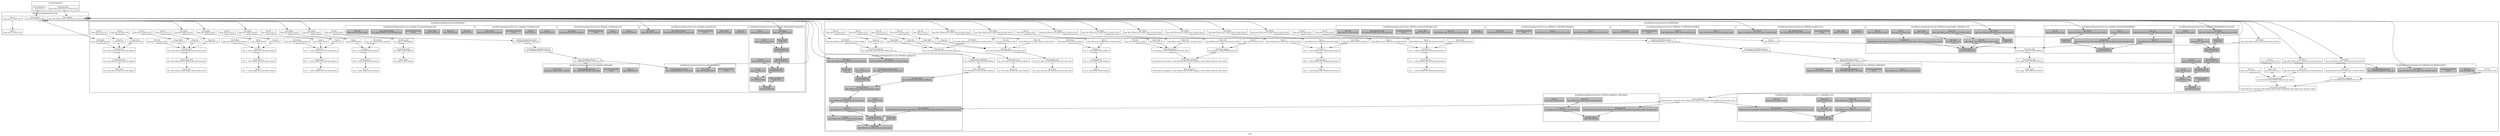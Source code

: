 digraph LYS {
  node [shape=box,fontsize=10];
  subgraph "cluster_test/fixtures/types/struct.lys" {
    1 [label="Name: Simple\n(type (alias Simple (struct)))", fillcolor=grey];
    2 [label="Name: WithInt\n(type (alias WithInt (struct a:(type (alias i32 (native i32))))))", fillcolor=grey];
    3 [label="Name: a\n(type (alias i32 (native i32)))", fillcolor=grey];
    4 [label="Ref: i32\n(type (alias i32 (native i32)))", fillcolor=grey];
    label="test/fixtures/types/struct.lys";
  }
  subgraph "cluster_<no-document>" {
    5 [label="StructTypeNode\n(type (struct))", fillcolor=grey];
    6 [label="StructTypeNode\n(type (struct a:(type (alias i32 (native i32)))))", fillcolor=grey];
    label="<no-document>";
  }
  subgraph "cluster_test/fixtures/types/struct.lys#Simple" {
    7 [label="FunOverload: Simple$discriminant\n(fun 'Simple$discriminant' () (alias i64))", fillcolor=grey];
    8 [label="FunNode: Simple$discriminant\n(fun 'Simple$discriminant' () (alias i64))", fillcolor=grey];
    9 [label="Ref: i64\n(type (alias i64 (native i64)))", fillcolor=grey];
    10 [label="Name: Simple$discriminant\n(fun 'Simple$discriminant' () (alias i64))", fillcolor=grey];
    11 [label="FunOverload: apply\n(fun 'apply' () (alias Simple))", fillcolor=grey];
    12 [label="FunNode: apply\n(fun 'apply' () (alias Simple))", fillcolor=grey];
    13 [label="Ref: Simple\n(type (alias Simple (struct)))", fillcolor=grey];
    14 [label="Name: apply\n(fun 'apply' () (alias Simple))", fillcolor=grey];
    15 [label="FunOverload: is\n(fun 'is' ((alias Simple)) (alias boolean))", fillcolor=grey];
    16 [label="FunNode: is\n(fun 'is' ((alias Simple)) (alias boolean))", fillcolor=grey];
    17 [label="Ref: Simple\n(type (alias Simple (struct)))", fillcolor=grey];
    18 [label="Name: a\n(alias Simple (struct))", fillcolor=grey];
    19 [label="Ref: boolean\n(type (alias boolean (native boolean)))", fillcolor=grey];
    20 [label="Name: is\n(fun 'is' ((alias Simple)) (alias boolean))", fillcolor=grey];
    21 [label="FunOverload: ==\n(fun '==' ((alias Simple) (alias ref)) (alias boolean))", fillcolor=grey];
    22 [label="FunNode: ==\n(fun '==' ((alias Simple) (alias ref)) (alias boolean))", fillcolor=grey];
    23 [label="Ref: Simple\n(type (alias Simple (struct)))", fillcolor=grey];
    24 [label="Name: a\n(alias Simple (struct))", fillcolor=grey];
    25 [label="Ref: ref\n(type (alias ref (ref ?)))", fillcolor=grey];
    26 [label="Name: b\n(alias ref (ref ?))", fillcolor=grey];
    27 [label="Ref: boolean\n(type (alias boolean (native boolean)))", fillcolor=grey];
    28 [label="Name: ==\n(fun '==' ((alias Simple) (alias ref)) (alias boolean))", fillcolor=grey];
    29 [label="FunOverload: !=\n(fun '!=' ((alias Simple) (alias ref)) (alias boolean))", fillcolor=grey];
    30 [label="FunNode: !=\n(fun '!=' ((alias Simple) (alias ref)) (alias boolean))", fillcolor=grey];
    31 [label="Ref: Simple\n(type (alias Simple (struct)))", fillcolor=grey];
    32 [label="Name: a\n(alias Simple (struct))", fillcolor=grey];
    33 [label="Ref: ref\n(type (alias ref (ref ?)))", fillcolor=grey];
    34 [label="Name: b\n(alias ref (ref ?))", fillcolor=grey];
    35 [label="Ref: boolean\n(type (alias boolean (native boolean)))", fillcolor=grey];
    36 [label="Name: !=\n(fun '!=' ((alias Simple) (alias ref)) (alias boolean))", fillcolor=grey];
    37 [label="FunOverload: store\n(fun 'store' ((alias ref) (alias Simple) (alias i32)) (alias void))", fillcolor=grey];
    38 [label="FunNode: store\n(fun 'store' ((alias ref) (alias Simple) (alias i32)) (alias void))", fillcolor=grey];
    39 [label="Ref: ref\n(type (alias ref (ref ?)))", fillcolor=grey];
    40 [label="Name: lhs\n(alias ref (ref ?))", fillcolor=grey];
    41 [label="Ref: Simple\n(type (alias Simple (struct)))", fillcolor=grey];
    42 [label="Name: rhs\n(alias Simple (struct))", fillcolor=grey];
    43 [label="Ref: i32\n(type (alias i32 (native i32)))", fillcolor=grey];
    44 [label="Name: offset\n(alias i32 (native i32))", fillcolor=grey];
    45 [label="Ref: void\n(type (alias void (native void)))", fillcolor=grey];
    46 [label="Name: store\n(fun 'store' ((alias ref) (alias Simple) (alias i32)) (alias void))", fillcolor=grey];
    47 [label="FunOverload: load\n(fun 'load' ((alias ref) (alias i32)) (alias Simple))", fillcolor=grey];
    48 [label="FunNode: load\n(fun 'load' ((alias ref) (alias i32)) (alias Simple))", fillcolor=grey];
    49 [label="Ref: ref\n(type (alias ref (ref ?)))", fillcolor=grey];
    50 [label="Name: lhs\n(alias ref (ref ?))", fillcolor=grey];
    51 [label="Ref: i32\n(type (alias i32 (native i32)))", fillcolor=grey];
    52 [label="Name: offset\n(alias i32 (native i32))", fillcolor=grey];
    53 [label="Ref: Simple\n(type (alias Simple (struct)))", fillcolor=grey];
    54 [label="Name: load\n(fun 'load' ((alias ref) (alias i32)) (alias Simple))", fillcolor=grey];
    subgraph "cluster_test/fixtures/types/struct.lys#Simple_0" { rankdir=TB;
      node [style=filled, fillcolor=grey];
      55 [label="BlockNode\n(alias i64 (native i64))", fillcolor=grey];
      56 [label="ValDecl: discriminant\n(native void)", fillcolor=grey];
      57 [label="Name: discriminant\n(alias i32 (native i32))", fillcolor=grey];
      58 [label="Ref: i32\n(type (alias i32 (native i32)))", fillcolor=grey];
      59 [label="MemberNode\n(native i32)", fillcolor=grey];
      60 [label="Ref: Simple\n(type (alias Simple (struct)))", fillcolor=grey];
      61 [label="BinOp: <<\n(alias i64 (native i64))", fillcolor=grey];
      62 [label="AsExpressionNode\n(alias i64 (native i64))", fillcolor=grey];
      63 [label="Ref: discriminant\n(alias i32 (native i32))", fillcolor=grey];
      64 [label="Ref: i64\n(type (alias i64 (native i64)))", fillcolor=grey];
      65 [label="Int: 32\n(alias i32 (native i32))", fillcolor=grey];
      66 [label="Ref: i64\n(type (alias i64 (native i64)))", fillcolor=grey];
      label="test/fixtures/types/struct.lys::Simple.Simple$discriminant()";
    }
    subgraph "cluster_test/fixtures/types/struct.lys#Simple_1" { rankdir=TB;
      node [style=filled, fillcolor=grey];
      67 [label="Name: lhs\n(alias ref (ref ?))", fillcolor=grey];
      68 [label="Name: offset\n(alias i32 (native i32))", fillcolor=grey];
      69 [label="WasmExpressionNode\n(never)", fillcolor=grey];
      70 [label="Ref: addressFromRef\n(fun 'addressFromRef' ((alias ref)) (alias u32))", fillcolor=grey];
      71 [label="Ref: Simple\n(type (alias Simple (struct)))", fillcolor=grey];
      label="test/fixtures/types/struct.lys::Simple.load(ref,i32)";
    }
    subgraph "cluster_test/fixtures/types/struct.lys#Simple_2" { rankdir=TB;
      node [style=filled, fillcolor=grey];
      72 [label="WasmExpressionNode\n(never)", fillcolor=grey];
      73 [label="Ref: Simple$discriminant\n(fun 'Simple$discriminant' () (alias i64))", fillcolor=grey];
      74 [label="Ref: Simple\n(type (alias Simple (struct)))", fillcolor=grey];
      label="test/fixtures/types/struct.lys::Simple.apply()";
    }
    subgraph "cluster_test/fixtures/types/struct.lys#Simple_3" { rankdir=TB;
      node [style=filled, fillcolor=grey];
      75 [label="Name: a\n(alias Simple (struct))", fillcolor=grey];
      76 [label="WasmExpressionNode\n(never)", fillcolor=grey];
      77 [label="Ref: Simple$discriminant\n(fun 'Simple$discriminant' () (alias i64))", fillcolor=grey];
      78 [label="Ref: boolean\n(type (alias boolean (native boolean)))", fillcolor=grey];
      label="test/fixtures/types/struct.lys::Simple.is(Simple)";
    }
    subgraph "cluster_test/fixtures/types/struct.lys#Simple_4" { rankdir=TB;
      node [style=filled, fillcolor=grey];
      79 [label="Name: a\n(alias Simple (struct))", fillcolor=grey];
      80 [label="Name: b\n(alias ref (ref ?))", fillcolor=grey];
      81 [label="WasmExpressionNode\n(never)", fillcolor=grey];
      82 [label="Ref: boolean\n(type (alias boolean (native boolean)))", fillcolor=grey];
      label="test/fixtures/types/struct.lys::Simple.==(Simple,ref)";
    }
    subgraph "cluster_test/fixtures/types/struct.lys#Simple_5" { rankdir=TB;
      node [style=filled, fillcolor=grey];
      83 [label="Name: a\n(alias Simple (struct))", fillcolor=grey];
      84 [label="Name: b\n(alias ref (ref ?))", fillcolor=grey];
      85 [label="WasmExpressionNode\n(never)", fillcolor=grey];
      86 [label="Ref: boolean\n(type (alias boolean (native boolean)))", fillcolor=grey];
      label="test/fixtures/types/struct.lys::Simple.!=(Simple,ref)";
    }
    subgraph "cluster_test/fixtures/types/struct.lys#Simple_6" { rankdir=TB;
      node [style=filled, fillcolor=grey];
      87 [label="Name: lhs\n(alias ref (ref ?))", fillcolor=grey];
      88 [label="Name: rhs\n(alias Simple (struct))", fillcolor=grey];
      89 [label="Name: offset\n(alias i32 (native i32))", fillcolor=grey];
      90 [label="WasmExpressionNode\n(never)", fillcolor=grey];
      91 [label="Ref: addressFromRef\n(fun 'addressFromRef' ((alias ref)) (alias u32))", fillcolor=grey];
      92 [label="Ref: void\n(type (alias void (native void)))", fillcolor=grey];
      label="test/fixtures/types/struct.lys::Simple.store(ref,Simple,i32)";
    }
    label="test/fixtures/types/struct.lys#Simple";
  }
  subgraph "cluster_test/fixtures/types/struct.lys#WithInt" {
    93 [label="FunOverload: WithInt$discriminant\n(fun 'WithInt$discriminant' () (alias i64))", fillcolor=grey];
    94 [label="FunNode: WithInt$discriminant\n(fun 'WithInt$discriminant' () (alias i64))", fillcolor=grey];
    95 [label="Ref: i64\n(type (alias i64 (native i64)))", fillcolor=grey];
    96 [label="Name: WithInt$discriminant\n(fun 'WithInt$discriminant' () (alias i64))", fillcolor=grey];
    97 [label="FunOverload: apply\n(fun 'apply' ((alias i32)) (alias WithInt))", fillcolor=grey];
    98 [label="FunNode: apply\n(fun 'apply' ((alias i32)) (alias WithInt))", fillcolor=grey];
    99 [label="Ref: i32\n(type (alias i32 (native i32)))", fillcolor=grey];
    100 [label="Name: a\n(alias i32 (native i32))", fillcolor=grey];
    101 [label="Ref: WithInt\n(type (alias WithInt (struct a:(type (alias i32 (native i32))))))", fillcolor=grey];
    102 [label="Name: apply\n(fun 'apply' ((alias i32)) (alias WithInt))", fillcolor=grey];
    103 [label="FunOverload: fromPointer\n(fun 'fromPointer' ((alias i32)) (alias WithInt))", fillcolor=grey];
    104 [label="FunNode: fromPointer\n(fun 'fromPointer' ((alias i32)) (alias WithInt))", fillcolor=grey];
    105 [label="Ref: i32\n(type (alias i32 (native i32)))", fillcolor=grey];
    106 [label="Name: ptr\n(alias i32 (native i32))", fillcolor=grey];
    107 [label="Ref: WithInt\n(type (alias WithInt (struct a:(type (alias i32 (native i32))))))", fillcolor=grey];
    108 [label="Name: fromPointer\n(fun 'fromPointer' ((alias i32)) (alias WithInt))", fillcolor=grey];
    109 [label="FunOverload: ==\n(fun '==' ((alias WithInt) (alias WithInt)) (alias boolean))", fillcolor=grey];
    110 [label="FunNode: ==\n(fun '==' ((alias WithInt) (alias WithInt)) (alias boolean))", fillcolor=grey];
    111 [label="Ref: WithInt\n(type (alias WithInt (struct a:(type (alias i32 (native i32))))))", fillcolor=grey];
    112 [label="Name: a\n(alias WithInt (struct a:(type (alias i32 (native i32)))))", fillcolor=grey];
    113 [label="Ref: WithInt\n(type (alias WithInt (struct a:(type (alias i32 (native i32))))))", fillcolor=grey];
    114 [label="Name: b\n(alias WithInt (struct a:(type (alias i32 (native i32)))))", fillcolor=grey];
    115 [label="Ref: boolean\n(type (alias boolean (native boolean)))", fillcolor=grey];
    116 [label="Name: ==\n(fun '==' ((alias WithInt) (alias WithInt)) (alias boolean))", fillcolor=grey];
    117 [label="FunOverload: !=\n(fun '!=' ((alias WithInt) (alias WithInt)) (alias boolean))", fillcolor=grey];
    118 [label="FunNode: !=\n(fun '!=' ((alias WithInt) (alias WithInt)) (alias boolean))", fillcolor=grey];
    119 [label="Ref: WithInt\n(type (alias WithInt (struct a:(type (alias i32 (native i32))))))", fillcolor=grey];
    120 [label="Name: a\n(alias WithInt (struct a:(type (alias i32 (native i32)))))", fillcolor=grey];
    121 [label="Ref: WithInt\n(type (alias WithInt (struct a:(type (alias i32 (native i32))))))", fillcolor=grey];
    122 [label="Name: b\n(alias WithInt (struct a:(type (alias i32 (native i32)))))", fillcolor=grey];
    123 [label="Ref: boolean\n(type (alias boolean (native boolean)))", fillcolor=grey];
    124 [label="Name: !=\n(fun '!=' ((alias WithInt) (alias WithInt)) (alias boolean))", fillcolor=grey];
    125 [label="FunOverload: property_a\n(intersection (fun 'property_a' ((alias WithInt)) (alias i32)) (fun 'property_a' ((alias WithInt) (alias i32)) (alias void)))", fillcolor=grey];
    126 [label="FunNode: property_a\n(fun 'property_a' ((alias WithInt)) (alias i32))", fillcolor=grey];
    127 [label="Ref: WithInt\n(type (alias WithInt (struct a:(type (alias i32 (native i32))))))", fillcolor=grey];
    128 [label="Name: self\n(alias WithInt (struct a:(type (alias i32 (native i32)))))", fillcolor=grey];
    129 [label="Ref: i32\n(type (alias i32 (native i32)))", fillcolor=grey];
    130 [label="FunNode: property_a\n(fun 'property_a' ((alias WithInt) (alias i32)) (alias void))", fillcolor=grey];
    131 [label="Ref: WithInt\n(type (alias WithInt (struct a:(type (alias i32 (native i32))))))", fillcolor=grey];
    132 [label="Name: self\n(alias WithInt (struct a:(type (alias i32 (native i32)))))", fillcolor=grey];
    133 [label="Ref: i32\n(type (alias i32 (native i32)))", fillcolor=grey];
    134 [label="Name: value\n(alias i32 (native i32))", fillcolor=grey];
    135 [label="Ref: void\n(type (alias void (native void)))", fillcolor=grey];
    136 [label="Name: property_a\n(intersection (fun 'property_a' ((alias WithInt)) (alias i32)) (fun 'property_a' ((alias WithInt) (alias i32)) (alias void)))", fillcolor=grey];
    137 [label="FunOverload: property$0\n(intersection (fun 'property$0' ((alias WithInt)) (alias i32)) (fun 'property$0' ((alias WithInt) (alias i32)) (alias void)))", fillcolor=grey];
    138 [label="FunNode: property$0\n(fun 'property$0' ((alias WithInt)) (alias i32))", fillcolor=grey];
    139 [label="Ref: WithInt\n(type (alias WithInt (struct a:(type (alias i32 (native i32))))))", fillcolor=grey];
    140 [label="Name: self\n(type (alias WithInt (struct a:(type (alias i32 (native i32))))))", fillcolor=grey];
    141 [label="Ref: i32\n(type (alias i32 (native i32)))", fillcolor=grey];
    142 [label="FunNode: property$0\n(fun 'property$0' ((alias WithInt) (alias i32)) (alias void))", fillcolor=grey];
    143 [label="Ref: WithInt\n(type (alias WithInt (struct a:(type (alias i32 (native i32))))))", fillcolor=grey];
    144 [label="Name: self\n(type (alias WithInt (struct a:(type (alias i32 (native i32))))))", fillcolor=grey];
    145 [label="Ref: i32\n(type (alias i32 (native i32)))", fillcolor=grey];
    146 [label="Name: value\n(alias i32 (native i32))", fillcolor=grey];
    147 [label="Ref: void\n(type (alias void (native void)))", fillcolor=grey];
    148 [label="Name: property$0\n(intersection (fun 'property$0' ((alias WithInt)) (alias i32)) (fun 'property$0' ((alias WithInt) (alias i32)) (alias void)))", fillcolor=grey];
    149 [label="FunOverload: is\n(fun 'is' ((alias WithInt)) (alias boolean))", fillcolor=grey];
    150 [label="FunNode: is\n(fun 'is' ((alias WithInt)) (alias boolean))", fillcolor=grey];
    151 [label="Ref: WithInt\n(type (alias WithInt (struct a:(type (alias i32 (native i32))))))", fillcolor=grey];
    152 [label="Name: a\n(alias WithInt (struct a:(type (alias i32 (native i32)))))", fillcolor=grey];
    153 [label="Ref: boolean\n(type (alias boolean (native boolean)))", fillcolor=grey];
    154 [label="Name: is\n(fun 'is' ((alias WithInt)) (alias boolean))", fillcolor=grey];
    155 [label="FunOverload: store\n(fun 'store' ((alias ref) (alias WithInt) (alias i32)) (alias void))", fillcolor=grey];
    156 [label="FunNode: store\n(fun 'store' ((alias ref) (alias WithInt) (alias i32)) (alias void))", fillcolor=grey];
    157 [label="Ref: ref\n(type (alias ref (ref ?)))", fillcolor=grey];
    158 [label="Name: lhs\n(alias ref (ref ?))", fillcolor=grey];
    159 [label="Ref: WithInt\n(type (alias WithInt (struct a:(type (alias i32 (native i32))))))", fillcolor=grey];
    160 [label="Name: rhs\n(alias WithInt (struct a:(type (alias i32 (native i32)))))", fillcolor=grey];
    161 [label="Ref: i32\n(type (alias i32 (native i32)))", fillcolor=grey];
    162 [label="Name: offset\n(alias i32 (native i32))", fillcolor=grey];
    163 [label="Ref: void\n(type (alias void (native void)))", fillcolor=grey];
    164 [label="Name: store\n(fun 'store' ((alias ref) (alias WithInt) (alias i32)) (alias void))", fillcolor=grey];
    165 [label="FunOverload: load\n(fun 'load' ((alias ref) (alias i32)) (alias WithInt))", fillcolor=grey];
    166 [label="FunNode: load\n(fun 'load' ((alias ref) (alias i32)) (alias WithInt))", fillcolor=grey];
    167 [label="Ref: ref\n(type (alias ref (ref ?)))", fillcolor=grey];
    168 [label="Name: lhs\n(alias ref (ref ?))", fillcolor=grey];
    169 [label="Ref: i32\n(type (alias i32 (native i32)))", fillcolor=grey];
    170 [label="Name: offset\n(alias i32 (native i32))", fillcolor=grey];
    171 [label="Ref: WithInt\n(type (alias WithInt (struct a:(type (alias i32 (native i32))))))", fillcolor=grey];
    172 [label="Name: load\n(fun 'load' ((alias ref) (alias i32)) (alias WithInt))", fillcolor=grey];
    subgraph "cluster_test/fixtures/types/struct.lys#WithInt_0" { rankdir=TB;
      node [style=filled, fillcolor=grey];
      173 [label="BlockNode\n(alias i64 (native i64))", fillcolor=grey];
      174 [label="ValDecl: discriminant\n(native void)", fillcolor=grey];
      175 [label="Name: discriminant\n(alias i32 (native i32))", fillcolor=grey];
      176 [label="Ref: i32\n(type (alias i32 (native i32)))", fillcolor=grey];
      177 [label="MemberNode\n(native i32)", fillcolor=grey];
      178 [label="Ref: WithInt\n(type (alias WithInt (struct a:(type (alias i32 (native i32))))))", fillcolor=grey];
      179 [label="BinOp: <<\n(alias i64 (native i64))", fillcolor=grey];
      180 [label="AsExpressionNode\n(alias i64 (native i64))", fillcolor=grey];
      181 [label="Ref: discriminant\n(alias i32 (native i32))", fillcolor=grey];
      182 [label="Ref: i64\n(type (alias i64 (native i64)))", fillcolor=grey];
      183 [label="Int: 32\n(alias i32 (native i32))", fillcolor=grey];
      184 [label="Ref: i64\n(type (alias i64 (native i64)))", fillcolor=grey];
      label="test/fixtures/types/struct.lys::WithInt.WithInt$discriminant()";
    }
    subgraph "cluster_test/fixtures/types/struct.lys#WithInt_1" { rankdir=TB;
      node [style=filled, fillcolor=grey];
      185 [label="Name: a\n(alias i32 (native i32))", fillcolor=grey];
      186 [label="BlockNode\n(alias WithInt (struct a:(type (alias i32 (native i32)))))", fillcolor=grey];
      187 [label="VarDecl: $ref\n(native void)", fillcolor=grey];
      188 [label="Name: $ref\n(alias WithInt (struct a:(type (alias i32 (native i32)))))", fillcolor=grey];
      189 [label="FunctionCallNode\n(alias WithInt (struct a:(type (alias i32 (native i32)))))", fillcolor=grey];
      190 [label="Ref: fromPointer\n(fun 'fromPointer' ((alias i32)) (alias WithInt))", fillcolor=grey];
      191 [label="FunctionCallNode\n(alias i32 (native i32))", fillcolor=grey];
      192 [label="Ref: system::memory::calloc\n(fun 'calloc' ((alias i32) (alias i32)) (alias i32))", fillcolor=grey];
      193 [label="Int: 1\n(alias i32 (native i32))", fillcolor=grey];
      194 [label="MemberNode\n(native i32)", fillcolor=grey];
      195 [label="Ref: WithInt\n(type (alias WithInt (struct a:(type (alias i32 (native i32))))))", fillcolor=grey];
      196 [label="FunctionCallNode\n(alias void (native void))", fillcolor=grey];
      197 [label="Ref: property$0\n(intersection (fun 'property$0' ((alias WithInt)) (alias i32)) (fun 'property$0' ((alias WithInt) (alias i32)) (alias void)))", fillcolor=grey];
      198 [label="Ref: $ref\n(alias WithInt (struct a:(type (alias i32 (native i32)))))", fillcolor=grey];
      199 [label="Ref: a\n(alias i32 (native i32))", fillcolor=grey];
      200 [label="Ref: $ref\n(alias WithInt (struct a:(type (alias i32 (native i32)))))", fillcolor=grey];
      201 [label="Ref: WithInt\n(type (alias WithInt (struct a:(type (alias i32 (native i32))))))", fillcolor=grey];
      label="test/fixtures/types/struct.lys::WithInt.apply(i32)";
    }
    subgraph "cluster_test/fixtures/types/struct.lys#WithInt_2" { rankdir=TB;
      node [style=filled, fillcolor=grey];
      202 [label="Name: ptr\n(alias i32 (native i32))", fillcolor=grey];
      203 [label="WasmExpressionNode\n(never)", fillcolor=grey];
      204 [label="Ref: WithInt$discriminant\n(fun 'WithInt$discriminant' () (alias i64))", fillcolor=grey];
      205 [label="Ref: WithInt\n(type (alias WithInt (struct a:(type (alias i32 (native i32))))))", fillcolor=grey];
      label="test/fixtures/types/struct.lys::WithInt.fromPointer(i32)";
    }
    subgraph "cluster_test/fixtures/types/struct.lys#WithInt_3" { rankdir=TB;
      node [style=filled, fillcolor=grey];
      206 [label="Name: self\n(type (alias WithInt (struct a:(type (alias i32 (native i32))))))", fillcolor=grey];
      207 [label="FunctionCallNode\n(alias i32 (native i32))", fillcolor=grey];
      208 [label="MemberNode\n(intersection (fun 'load' ((alias ref)) (alias i32)) (fun 'load' ((alias ref) (alias i32)) (alias i32)))", fillcolor=grey];
      209 [label="Ref: i32\n(type (alias i32 (native i32)))", fillcolor=grey];
      210 [label="Ref: self\n(alias WithInt (struct a:(type (alias i32 (native i32)))))", fillcolor=grey];
      211 [label="MemberNode\n(native i32)", fillcolor=grey];
      212 [label="Ref: WithInt\n(type (alias WithInt (struct a:(type (alias i32 (native i32))))))", fillcolor=grey];
      213 [label="Ref: i32\n(type (alias i32 (native i32)))", fillcolor=grey];
      label="test/fixtures/types/struct.lys::WithInt.property$0(WithInt)";
    }
    subgraph "cluster_test/fixtures/types/struct.lys#WithInt_4" { rankdir=TB;
      node [style=filled, fillcolor=grey];
      214 [label="Name: self\n(type (alias WithInt (struct a:(type (alias i32 (native i32))))))", fillcolor=grey];
      215 [label="Name: value\n(alias i32 (native i32))", fillcolor=grey];
      216 [label="FunctionCallNode\n(alias void (native void))", fillcolor=grey];
      217 [label="MemberNode\n(intersection (fun 'store' ((alias ref) (alias i32)) (alias void)) (fun 'store' ((alias ref) (alias i32) (alias i32)) (alias void)))", fillcolor=grey];
      218 [label="Ref: i32\n(type (alias i32 (native i32)))", fillcolor=grey];
      219 [label="Ref: self\n(alias WithInt (struct a:(type (alias i32 (native i32)))))", fillcolor=grey];
      220 [label="Ref: value\n(alias i32 (native i32))", fillcolor=grey];
      221 [label="MemberNode\n(native i32)", fillcolor=grey];
      222 [label="Ref: WithInt\n(type (alias WithInt (struct a:(type (alias i32 (native i32))))))", fillcolor=grey];
      223 [label="Ref: void\n(type (alias void (native void)))", fillcolor=grey];
      label="test/fixtures/types/struct.lys::WithInt.property$0_1(WithInt,i32)";
    }
    subgraph "cluster_test/fixtures/types/struct.lys#WithInt_5" { rankdir=TB;
      node [style=filled, fillcolor=grey];
      224 [label="Name: lhs\n(alias ref (ref ?))", fillcolor=grey];
      225 [label="Name: offset\n(alias i32 (native i32))", fillcolor=grey];
      226 [label="WasmExpressionNode\n(never)", fillcolor=grey];
      227 [label="Ref: addressFromRef\n(fun 'addressFromRef' ((alias ref)) (alias u32))", fillcolor=grey];
      228 [label="Ref: WithInt\n(type (alias WithInt (struct a:(type (alias i32 (native i32))))))", fillcolor=grey];
      label="test/fixtures/types/struct.lys::WithInt.load(ref,i32)";
    }
    subgraph "cluster_test/fixtures/types/struct.lys#WithInt_6" { rankdir=TB;
      node [style=filled, fillcolor=grey];
      229 [label="Name: a\n(alias WithInt (struct a:(type (alias i32 (native i32)))))", fillcolor=grey];
      230 [label="Name: b\n(alias WithInt (struct a:(type (alias i32 (native i32)))))", fillcolor=grey];
      231 [label="WasmExpressionNode\n(never)", fillcolor=grey];
      232 [label="Ref: boolean\n(type (alias boolean (native boolean)))", fillcolor=grey];
      label="test/fixtures/types/struct.lys::WithInt.==(WithInt,WithInt)";
    }
    subgraph "cluster_test/fixtures/types/struct.lys#WithInt_7" { rankdir=TB;
      node [style=filled, fillcolor=grey];
      233 [label="Name: a\n(alias WithInt (struct a:(type (alias i32 (native i32)))))", fillcolor=grey];
      234 [label="Name: b\n(alias WithInt (struct a:(type (alias i32 (native i32)))))", fillcolor=grey];
      235 [label="WasmExpressionNode\n(never)", fillcolor=grey];
      236 [label="Ref: boolean\n(type (alias boolean (native boolean)))", fillcolor=grey];
      label="test/fixtures/types/struct.lys::WithInt.!=(WithInt,WithInt)";
    }
    subgraph "cluster_test/fixtures/types/struct.lys#WithInt_8" { rankdir=TB;
      node [style=filled, fillcolor=grey];
      237 [label="Name: self\n(alias WithInt (struct a:(type (alias i32 (native i32)))))", fillcolor=grey];
      238 [label="FunctionCallNode\n(alias i32 (native i32))", fillcolor=grey];
      239 [label="Ref: property$0\n(intersection (fun 'property$0' ((alias WithInt)) (alias i32)) (fun 'property$0' ((alias WithInt) (alias i32)) (alias void)))", fillcolor=grey];
      240 [label="Ref: self\n(alias WithInt (struct a:(type (alias i32 (native i32)))))", fillcolor=grey];
      241 [label="Ref: i32\n(type (alias i32 (native i32)))", fillcolor=grey];
      label="test/fixtures/types/struct.lys::WithInt.property_a(WithInt)";
    }
    subgraph "cluster_test/fixtures/types/struct.lys#WithInt_9" { rankdir=TB;
      node [style=filled, fillcolor=grey];
      242 [label="Name: self\n(alias WithInt (struct a:(type (alias i32 (native i32)))))", fillcolor=grey];
      243 [label="Name: value\n(alias i32 (native i32))", fillcolor=grey];
      244 [label="FunctionCallNode\n(alias void (native void))", fillcolor=grey];
      245 [label="Ref: property$0\n(intersection (fun 'property$0' ((alias WithInt)) (alias i32)) (fun 'property$0' ((alias WithInt) (alias i32)) (alias void)))", fillcolor=grey];
      246 [label="Ref: self\n(alias WithInt (struct a:(type (alias i32 (native i32)))))", fillcolor=grey];
      247 [label="Ref: value\n(alias i32 (native i32))", fillcolor=grey];
      248 [label="Ref: void\n(type (alias void (native void)))", fillcolor=grey];
      label="test/fixtures/types/struct.lys::WithInt.property_a_1(WithInt,i32)";
    }
    subgraph "cluster_test/fixtures/types/struct.lys#WithInt_10" { rankdir=TB;
      node [style=filled, fillcolor=grey];
      249 [label="Name: a\n(alias WithInt (struct a:(type (alias i32 (native i32)))))", fillcolor=grey];
      250 [label="WasmExpressionNode\n(never)", fillcolor=grey];
      251 [label="Ref: WithInt$discriminant\n(fun 'WithInt$discriminant' () (alias i64))", fillcolor=grey];
      252 [label="Ref: boolean\n(type (alias boolean (native boolean)))", fillcolor=grey];
      label="test/fixtures/types/struct.lys::WithInt.is(WithInt)";
    }
    subgraph "cluster_test/fixtures/types/struct.lys#WithInt_11" { rankdir=TB;
      node [style=filled, fillcolor=grey];
      253 [label="Name: lhs\n(alias ref (ref ?))", fillcolor=grey];
      254 [label="Name: rhs\n(alias WithInt (struct a:(type (alias i32 (native i32)))))", fillcolor=grey];
      255 [label="Name: offset\n(alias i32 (native i32))", fillcolor=grey];
      256 [label="WasmExpressionNode\n(never)", fillcolor=grey];
      257 [label="Ref: addressFromRef\n(fun 'addressFromRef' ((alias ref)) (alias u32))", fillcolor=grey];
      258 [label="Ref: void\n(type (alias void (native void)))", fillcolor=grey];
      label="test/fixtures/types/struct.lys::WithInt.store(ref,WithInt,i32)";
    }
    label="test/fixtures/types/struct.lys#WithInt";
  }
  1 -> 13[taillabel="[NAME]" fontsize=7 fontname="times" color="black" ];
  1 -> 17[taillabel="[NAME]" fontsize=7 fontname="times" color="black" ];
  1 -> 23[taillabel="[NAME]" fontsize=7 fontname="times" color="black" ];
  1 -> 31[taillabel="[NAME]" fontsize=7 fontname="times" color="black" ];
  1 -> 41[taillabel="[NAME]" fontsize=7 fontname="times" color="black" ];
  1 -> 53[taillabel="[NAME]" fontsize=7 fontname="times" color="black" ];
  1 -> 60[taillabel="[NAME]" fontsize=7 fontname="times" color="black" ];
  1 -> 71[taillabel="[NAME]" fontsize=7 fontname="times" color="black" ];
  1 -> 74[taillabel="[NAME]" fontsize=7 fontname="times" color="black" ];
  5 -> 1[taillabel="[]" fontsize=7 fontname="times" color="black" ];
  7 -> 10[taillabel="[]" fontsize=7 fontname="times" color="black" ];
  8 -> 7[taillabel="[FUNCTION]" fontsize=7 fontname="times" color="black" ];
  9 -> 8[taillabel="[#RETURN_TYPE]" fontsize=7 fontname="times" color="black" ];
  10 -> 73[taillabel="[NAME]" fontsize=7 fontname="times" color="black" ];
  10 -> 77[taillabel="[NAME]" fontsize=7 fontname="times" color="black" ];
  11 -> 14[taillabel="[]" fontsize=7 fontname="times" color="black" ];
  12 -> 11[taillabel="[FUNCTION]" fontsize=7 fontname="times" color="black" ];
  13 -> 12[taillabel="[#RETURN_TYPE]" fontsize=7 fontname="times" color="black" ];
  15 -> 20[taillabel="[]" fontsize=7 fontname="times" color="black" ];
  16 -> 15[taillabel="[FUNCTION]" fontsize=7 fontname="times" color="black" ];
  17 -> 18[taillabel="[EXPECTED_TYPE]" fontsize=7 fontname="times" color="black" ];
  18 -> 16[taillabel="[a]" fontsize=7 fontname="times" color="black" ];
  19 -> 16[taillabel="[#RETURN_TYPE]" fontsize=7 fontname="times" color="black" ];
  21 -> 28[taillabel="[]" fontsize=7 fontname="times" color="black" ];
  22 -> 21[taillabel="[FUNCTION]" fontsize=7 fontname="times" color="black" ];
  23 -> 24[taillabel="[EXPECTED_TYPE]" fontsize=7 fontname="times" color="black" ];
  24 -> 22[taillabel="[a]" fontsize=7 fontname="times" color="black" ];
  25 -> 26[taillabel="[EXPECTED_TYPE]" fontsize=7 fontname="times" color="black" ];
  26 -> 22[taillabel="[b]" fontsize=7 fontname="times" color="black" ];
  27 -> 22[taillabel="[#RETURN_TYPE]" fontsize=7 fontname="times" color="black" ];
  29 -> 36[taillabel="[]" fontsize=7 fontname="times" color="black" ];
  30 -> 29[taillabel="[FUNCTION]" fontsize=7 fontname="times" color="black" ];
  31 -> 32[taillabel="[EXPECTED_TYPE]" fontsize=7 fontname="times" color="black" ];
  32 -> 30[taillabel="[a]" fontsize=7 fontname="times" color="black" ];
  33 -> 34[taillabel="[EXPECTED_TYPE]" fontsize=7 fontname="times" color="black" ];
  34 -> 30[taillabel="[b]" fontsize=7 fontname="times" color="black" ];
  35 -> 30[taillabel="[#RETURN_TYPE]" fontsize=7 fontname="times" color="black" ];
  37 -> 46[taillabel="[]" fontsize=7 fontname="times" color="black" ];
  38 -> 37[taillabel="[FUNCTION]" fontsize=7 fontname="times" color="black" ];
  39 -> 40[taillabel="[EXPECTED_TYPE]" fontsize=7 fontname="times" color="black" ];
  40 -> 38[taillabel="[lhs]" fontsize=7 fontname="times" color="black" ];
  41 -> 42[taillabel="[EXPECTED_TYPE]" fontsize=7 fontname="times" color="black" ];
  42 -> 38[taillabel="[rhs]" fontsize=7 fontname="times" color="black" ];
  43 -> 44[taillabel="[EXPECTED_TYPE]" fontsize=7 fontname="times" color="black" ];
  44 -> 38[taillabel="[offset]" fontsize=7 fontname="times" color="black" ];
  45 -> 38[taillabel="[#RETURN_TYPE]" fontsize=7 fontname="times" color="black" ];
  47 -> 54[taillabel="[]" fontsize=7 fontname="times" color="black" ];
  48 -> 47[taillabel="[FUNCTION]" fontsize=7 fontname="times" color="black" ];
  49 -> 50[taillabel="[EXPECTED_TYPE]" fontsize=7 fontname="times" color="black" ];
  50 -> 48[taillabel="[lhs]" fontsize=7 fontname="times" color="black" ];
  51 -> 52[taillabel="[EXPECTED_TYPE]" fontsize=7 fontname="times" color="black" ];
  52 -> 48[taillabel="[offset]" fontsize=7 fontname="times" color="black" ];
  53 -> 48[taillabel="[#RETURN_TYPE]" fontsize=7 fontname="times" color="black" ];
  2 -> 101[taillabel="[NAME]" fontsize=7 fontname="times" color="black" ];
  2 -> 107[taillabel="[NAME]" fontsize=7 fontname="times" color="black" ];
  2 -> 111[taillabel="[NAME]" fontsize=7 fontname="times" color="black" ];
  2 -> 113[taillabel="[NAME]" fontsize=7 fontname="times" color="black" ];
  2 -> 119[taillabel="[NAME]" fontsize=7 fontname="times" color="black" ];
  2 -> 121[taillabel="[NAME]" fontsize=7 fontname="times" color="black" ];
  2 -> 127[taillabel="[NAME]" fontsize=7 fontname="times" color="black" ];
  2 -> 131[taillabel="[NAME]" fontsize=7 fontname="times" color="black" ];
  2 -> 139[taillabel="[NAME]" fontsize=7 fontname="times" color="black" ];
  2 -> 143[taillabel="[NAME]" fontsize=7 fontname="times" color="black" ];
  2 -> 151[taillabel="[NAME]" fontsize=7 fontname="times" color="black" ];
  2 -> 159[taillabel="[NAME]" fontsize=7 fontname="times" color="black" ];
  2 -> 171[taillabel="[NAME]" fontsize=7 fontname="times" color="black" ];
  2 -> 178[taillabel="[NAME]" fontsize=7 fontname="times" color="black" ];
  2 -> 195[taillabel="[NAME]" fontsize=7 fontname="times" color="black" ];
  2 -> 201[taillabel="[NAME]" fontsize=7 fontname="times" color="black" ];
  2 -> 205[taillabel="[NAME]" fontsize=7 fontname="times" color="black" ];
  2 -> 212[taillabel="[NAME]" fontsize=7 fontname="times" color="black" ];
  2 -> 222[taillabel="[NAME]" fontsize=7 fontname="times" color="black" ];
  2 -> 228[taillabel="[NAME]" fontsize=7 fontname="times" color="black" ];
  6 -> 2[taillabel="[]" fontsize=7 fontname="times" color="black" ];
  4 -> 3[taillabel="[]" fontsize=7 fontname="times" color="black" ];
  93 -> 96[taillabel="[]" fontsize=7 fontname="times" color="black" ];
  94 -> 93[taillabel="[FUNCTION]" fontsize=7 fontname="times" color="black" ];
  95 -> 94[taillabel="[#RETURN_TYPE]" fontsize=7 fontname="times" color="black" ];
  96 -> 204[taillabel="[NAME]" fontsize=7 fontname="times" color="black" ];
  96 -> 251[taillabel="[NAME]" fontsize=7 fontname="times" color="black" ];
  97 -> 102[taillabel="[]" fontsize=7 fontname="times" color="black" ];
  98 -> 97[taillabel="[FUNCTION]" fontsize=7 fontname="times" color="black" ];
  99 -> 100[taillabel="[EXPECTED_TYPE]" fontsize=7 fontname="times" color="black" ];
  100 -> 98[taillabel="[a]" fontsize=7 fontname="times" color="black" ];
  101 -> 98[taillabel="[#RETURN_TYPE]" fontsize=7 fontname="times" color="black" ];
  103 -> 108[taillabel="[]" fontsize=7 fontname="times" color="black" ];
  104 -> 103[taillabel="[FUNCTION]" fontsize=7 fontname="times" color="black" ];
  105 -> 106[taillabel="[EXPECTED_TYPE]" fontsize=7 fontname="times" color="black" ];
  106 -> 104[taillabel="[ptr]" fontsize=7 fontname="times" color="black" ];
  107 -> 104[taillabel="[#RETURN_TYPE]" fontsize=7 fontname="times" color="black" ];
  108 -> 190[taillabel="[NAME]" fontsize=7 fontname="times" color="black" ];
  109 -> 116[taillabel="[]" fontsize=7 fontname="times" color="black" ];
  110 -> 109[taillabel="[FUNCTION]" fontsize=7 fontname="times" color="black" ];
  111 -> 112[taillabel="[EXPECTED_TYPE]" fontsize=7 fontname="times" color="black" ];
  112 -> 110[taillabel="[a]" fontsize=7 fontname="times" color="black" ];
  113 -> 114[taillabel="[EXPECTED_TYPE]" fontsize=7 fontname="times" color="black" ];
  114 -> 110[taillabel="[b]" fontsize=7 fontname="times" color="black" ];
  115 -> 110[taillabel="[#RETURN_TYPE]" fontsize=7 fontname="times" color="black" ];
  117 -> 124[taillabel="[]" fontsize=7 fontname="times" color="black" ];
  118 -> 117[taillabel="[FUNCTION]" fontsize=7 fontname="times" color="black" ];
  119 -> 120[taillabel="[EXPECTED_TYPE]" fontsize=7 fontname="times" color="black" ];
  120 -> 118[taillabel="[a]" fontsize=7 fontname="times" color="black" ];
  121 -> 122[taillabel="[EXPECTED_TYPE]" fontsize=7 fontname="times" color="black" ];
  122 -> 118[taillabel="[b]" fontsize=7 fontname="times" color="black" ];
  123 -> 118[taillabel="[#RETURN_TYPE]" fontsize=7 fontname="times" color="black" ];
  125 -> 136[taillabel="[]" fontsize=7 fontname="times" color="black" ];
  126 -> 125[taillabel="[FUNCTION]" fontsize=7 fontname="times" color="black" ];
  127 -> 128[taillabel="[EXPECTED_TYPE]" fontsize=7 fontname="times" color="black" ];
  128 -> 126[taillabel="[self]" fontsize=7 fontname="times" color="black" ];
  129 -> 126[taillabel="[#RETURN_TYPE]" fontsize=7 fontname="times" color="black" ];
  130 -> 125[taillabel="[FUNCTION]" fontsize=7 fontname="times" color="black" ];
  131 -> 132[taillabel="[EXPECTED_TYPE]" fontsize=7 fontname="times" color="black" ];
  132 -> 130[taillabel="[self]" fontsize=7 fontname="times" color="black" ];
  133 -> 134[taillabel="[EXPECTED_TYPE]" fontsize=7 fontname="times" color="black" ];
  134 -> 130[taillabel="[value]" fontsize=7 fontname="times" color="black" ];
  135 -> 130[taillabel="[#RETURN_TYPE]" fontsize=7 fontname="times" color="black" ];
  137 -> 148[taillabel="[]" fontsize=7 fontname="times" color="black" ];
  138 -> 137[taillabel="[FUNCTION]" fontsize=7 fontname="times" color="black" ];
  139 -> 140[taillabel="[EXPECTED_TYPE]" fontsize=7 fontname="times" color="black" ];
  140 -> 138[taillabel="[self]" fontsize=7 fontname="times" color="black" ];
  141 -> 138[taillabel="[#RETURN_TYPE]" fontsize=7 fontname="times" color="black" ];
  142 -> 137[taillabel="[FUNCTION]" fontsize=7 fontname="times" color="black" ];
  143 -> 144[taillabel="[EXPECTED_TYPE]" fontsize=7 fontname="times" color="black" ];
  144 -> 142[taillabel="[self]" fontsize=7 fontname="times" color="black" ];
  145 -> 146[taillabel="[EXPECTED_TYPE]" fontsize=7 fontname="times" color="black" ];
  146 -> 142[taillabel="[value]" fontsize=7 fontname="times" color="black" ];
  147 -> 142[taillabel="[#RETURN_TYPE]" fontsize=7 fontname="times" color="black" ];
  148 -> 197[taillabel="[NAME]" fontsize=7 fontname="times" color="black" ];
  148 -> 239[taillabel="[NAME]" fontsize=7 fontname="times" color="black" ];
  148 -> 245[taillabel="[NAME]" fontsize=7 fontname="times" color="black" ];
  149 -> 154[taillabel="[]" fontsize=7 fontname="times" color="black" ];
  150 -> 149[taillabel="[FUNCTION]" fontsize=7 fontname="times" color="black" ];
  151 -> 152[taillabel="[EXPECTED_TYPE]" fontsize=7 fontname="times" color="black" ];
  152 -> 150[taillabel="[a]" fontsize=7 fontname="times" color="black" ];
  153 -> 150[taillabel="[#RETURN_TYPE]" fontsize=7 fontname="times" color="black" ];
  155 -> 164[taillabel="[]" fontsize=7 fontname="times" color="black" ];
  156 -> 155[taillabel="[FUNCTION]" fontsize=7 fontname="times" color="black" ];
  157 -> 158[taillabel="[EXPECTED_TYPE]" fontsize=7 fontname="times" color="black" ];
  158 -> 156[taillabel="[lhs]" fontsize=7 fontname="times" color="black" ];
  159 -> 160[taillabel="[EXPECTED_TYPE]" fontsize=7 fontname="times" color="black" ];
  160 -> 156[taillabel="[rhs]" fontsize=7 fontname="times" color="black" ];
  161 -> 162[taillabel="[EXPECTED_TYPE]" fontsize=7 fontname="times" color="black" ];
  162 -> 156[taillabel="[offset]" fontsize=7 fontname="times" color="black" ];
  163 -> 156[taillabel="[#RETURN_TYPE]" fontsize=7 fontname="times" color="black" ];
  165 -> 172[taillabel="[]" fontsize=7 fontname="times" color="black" ];
  166 -> 165[taillabel="[FUNCTION]" fontsize=7 fontname="times" color="black" ];
  167 -> 168[taillabel="[EXPECTED_TYPE]" fontsize=7 fontname="times" color="black" ];
  168 -> 166[taillabel="[lhs]" fontsize=7 fontname="times" color="black" ];
  169 -> 170[taillabel="[EXPECTED_TYPE]" fontsize=7 fontname="times" color="black" ];
  170 -> 166[taillabel="[offset]" fontsize=7 fontname="times" color="black" ];
  171 -> 166[taillabel="[#RETURN_TYPE]" fontsize=7 fontname="times" color="black" ];
  56 -> 55[taillabel="[STATEMENTS]" fontsize=7 fontname="times" color="black" ];
  57 -> 63[taillabel="[NAME]" fontsize=7 fontname="times" color="black" ];
  58 -> 57[taillabel="[EXPECTED_TYPE]" fontsize=7 fontname="times" color="black" ];
  59 -> 57[taillabel="[DEFAULT_VALUE]" fontsize=7 fontname="times" color="black" ];
  60 -> 59[taillabel="[LHS]" fontsize=7 fontname="times" color="black" ];
  61 -> 55[taillabel="[STATEMENTS]" fontsize=7 fontname="times" color="black" ];
  62 -> 61[taillabel="[LHS]" fontsize=7 fontname="times" color="black" ];
  63 -> 62[taillabel="[LHS]" fontsize=7 fontname="times" color="black" ];
  64 -> 62[taillabel="[RHS]" fontsize=7 fontname="times" color="black" ];
  65 -> 61[taillabel="[RHS]" fontsize=7 fontname="times" color="black" ];
  174 -> 173[taillabel="[STATEMENTS]" fontsize=7 fontname="times" color="black" ];
  175 -> 181[taillabel="[NAME]" fontsize=7 fontname="times" color="black" ];
  176 -> 175[taillabel="[EXPECTED_TYPE]" fontsize=7 fontname="times" color="black" ];
  177 -> 175[taillabel="[DEFAULT_VALUE]" fontsize=7 fontname="times" color="black" ];
  178 -> 177[taillabel="[LHS]" fontsize=7 fontname="times" color="black" ];
  179 -> 173[taillabel="[STATEMENTS]" fontsize=7 fontname="times" color="black" ];
  180 -> 179[taillabel="[LHS]" fontsize=7 fontname="times" color="black" ];
  181 -> 180[taillabel="[LHS]" fontsize=7 fontname="times" color="black" ];
  182 -> 180[taillabel="[RHS]" fontsize=7 fontname="times" color="black" ];
  183 -> 179[taillabel="[RHS]" fontsize=7 fontname="times" color="black" ];
  185 -> 199[taillabel="[NAME]" fontsize=7 fontname="times" color="black" ];
  187 -> 186[taillabel="[STATEMENTS]" fontsize=7 fontname="times" color="black" ];
  188 -> 198[taillabel="[NAME]" fontsize=7 fontname="times" color="black" ];
  188 -> 200[taillabel="[NAME]" fontsize=7 fontname="times" color="black" ];
  189 -> 188[taillabel="[DEFAULT_VALUE]" fontsize=7 fontname="times" color="black" ];
  190 -> 189[taillabel="[]" fontsize=7 fontname="times" color="black" ];
  191 -> 189[taillabel="[PARAMETER]" fontsize=7 fontname="times" color="black" ];
  192 -> 191[taillabel="[]" fontsize=7 fontname="times" color="black" ];
  193 -> 191[taillabel="[PARAMETER]" fontsize=7 fontname="times" color="black" ];
  194 -> 191[taillabel="[PARAMETER]" fontsize=7 fontname="times" color="black" ];
  195 -> 194[taillabel="[LHS]" fontsize=7 fontname="times" color="black" ];
  196 -> 186[taillabel="[STATEMENTS]" fontsize=7 fontname="times" color="black" ];
  197 -> 196[taillabel="[]" fontsize=7 fontname="times" color="black" ];
  198 -> 196[taillabel="[PARAMETER]" fontsize=7 fontname="times" color="black" ];
  199 -> 196[taillabel="[PARAMETER]" fontsize=7 fontname="times" color="black" ];
  200 -> 186[taillabel="[STATEMENTS]" fontsize=7 fontname="times" color="black" ];
  206 -> 210[taillabel="[NAME]" fontsize=7 fontname="times" color="black" ];
  208 -> 207[taillabel="[]" fontsize=7 fontname="times" color="black" ];
  209 -> 208[taillabel="[LHS]" fontsize=7 fontname="times" color="black" ];
  210 -> 207[taillabel="[PARAMETER]" fontsize=7 fontname="times" color="black" ];
  211 -> 207[taillabel="[PARAMETER]" fontsize=7 fontname="times" color="black" ];
  212 -> 211[taillabel="[LHS]" fontsize=7 fontname="times" color="black" ];
  214 -> 219[taillabel="[NAME]" fontsize=7 fontname="times" color="black" ];
  215 -> 220[taillabel="[NAME]" fontsize=7 fontname="times" color="black" ];
  217 -> 216[taillabel="[]" fontsize=7 fontname="times" color="black" ];
  218 -> 217[taillabel="[LHS]" fontsize=7 fontname="times" color="black" ];
  219 -> 216[taillabel="[PARAMETER]" fontsize=7 fontname="times" color="black" ];
  220 -> 216[taillabel="[PARAMETER]" fontsize=7 fontname="times" color="black" ];
  221 -> 216[taillabel="[PARAMETER]" fontsize=7 fontname="times" color="black" ];
  222 -> 221[taillabel="[LHS]" fontsize=7 fontname="times" color="black" ];
  237 -> 240[taillabel="[NAME]" fontsize=7 fontname="times" color="black" ];
  239 -> 238[taillabel="[]" fontsize=7 fontname="times" color="black" ];
  240 -> 238[taillabel="[PARAMETER]" fontsize=7 fontname="times" color="black" ];
  242 -> 246[taillabel="[NAME]" fontsize=7 fontname="times" color="black" ];
  243 -> 247[taillabel="[NAME]" fontsize=7 fontname="times" color="black" ];
  245 -> 244[taillabel="[]" fontsize=7 fontname="times" color="black" ];
  246 -> 244[taillabel="[PARAMETER]" fontsize=7 fontname="times" color="black" ];
  247 -> 244[taillabel="[PARAMETER]" fontsize=7 fontname="times" color="black" ];
  label="LYS";
}
